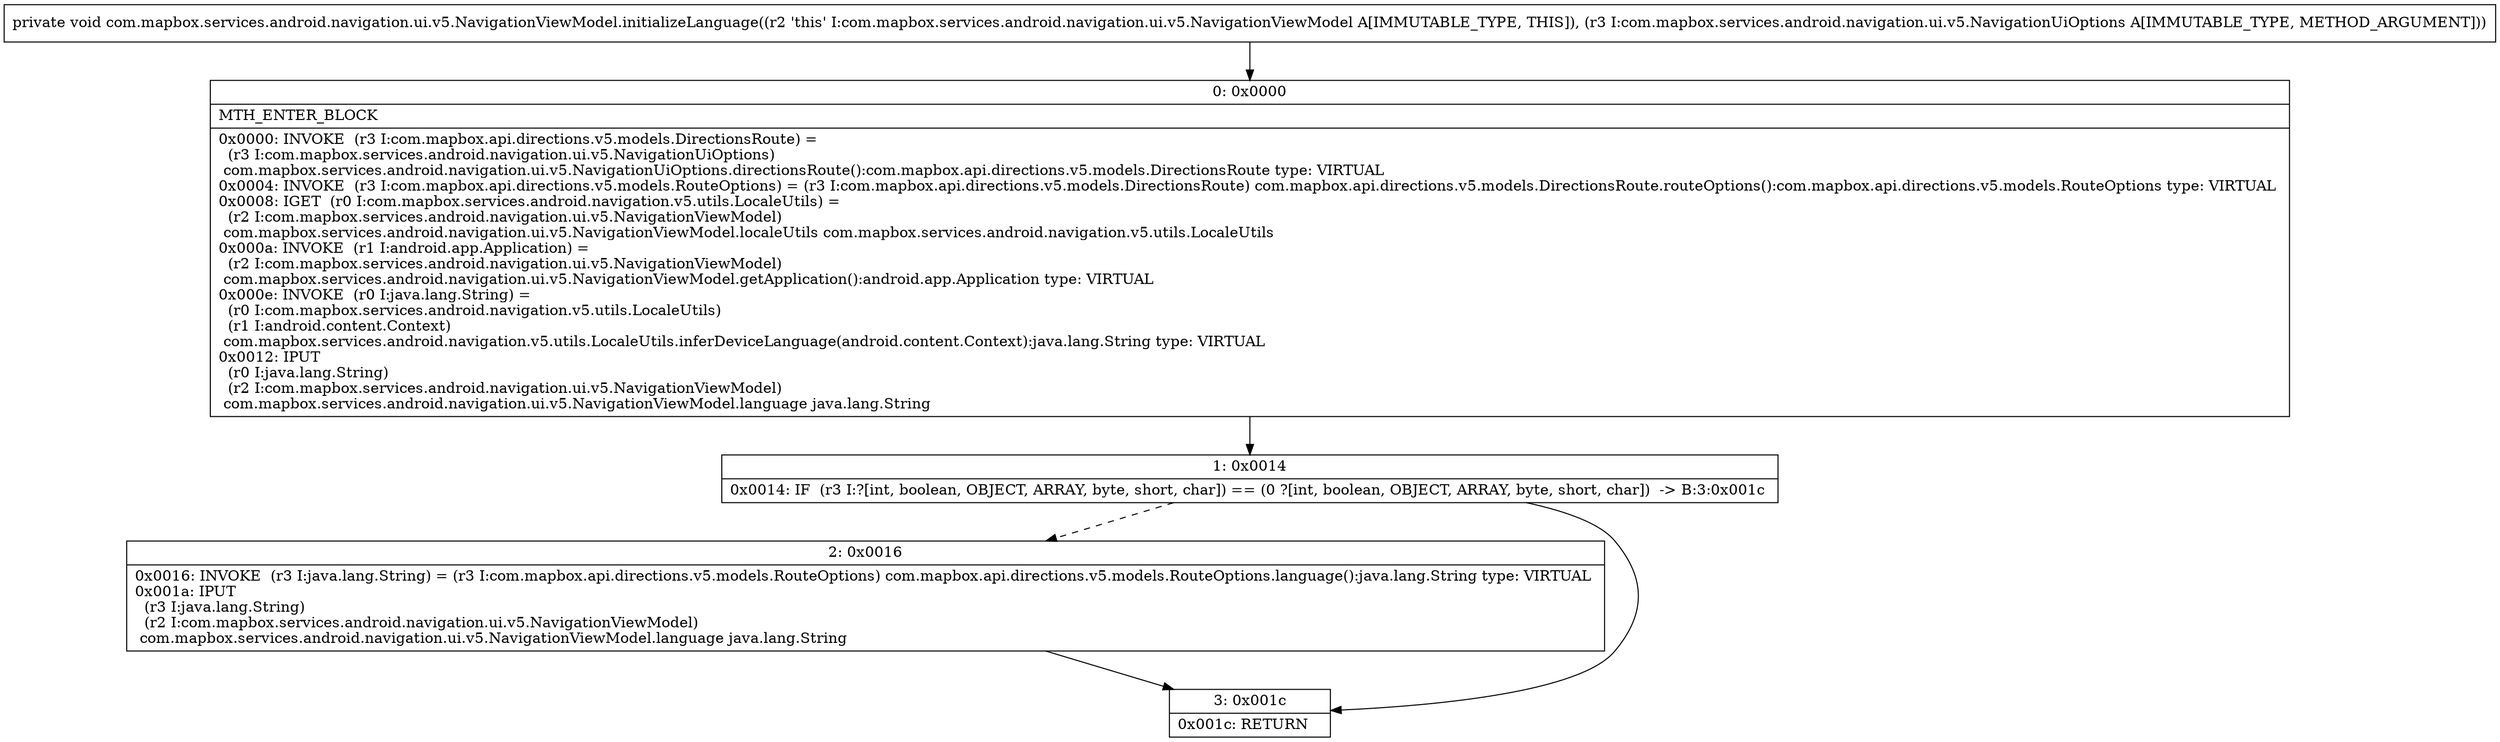 digraph "CFG forcom.mapbox.services.android.navigation.ui.v5.NavigationViewModel.initializeLanguage(Lcom\/mapbox\/services\/android\/navigation\/ui\/v5\/NavigationUiOptions;)V" {
Node_0 [shape=record,label="{0\:\ 0x0000|MTH_ENTER_BLOCK\l|0x0000: INVOKE  (r3 I:com.mapbox.api.directions.v5.models.DirectionsRoute) = \l  (r3 I:com.mapbox.services.android.navigation.ui.v5.NavigationUiOptions)\l com.mapbox.services.android.navigation.ui.v5.NavigationUiOptions.directionsRoute():com.mapbox.api.directions.v5.models.DirectionsRoute type: VIRTUAL \l0x0004: INVOKE  (r3 I:com.mapbox.api.directions.v5.models.RouteOptions) = (r3 I:com.mapbox.api.directions.v5.models.DirectionsRoute) com.mapbox.api.directions.v5.models.DirectionsRoute.routeOptions():com.mapbox.api.directions.v5.models.RouteOptions type: VIRTUAL \l0x0008: IGET  (r0 I:com.mapbox.services.android.navigation.v5.utils.LocaleUtils) = \l  (r2 I:com.mapbox.services.android.navigation.ui.v5.NavigationViewModel)\l com.mapbox.services.android.navigation.ui.v5.NavigationViewModel.localeUtils com.mapbox.services.android.navigation.v5.utils.LocaleUtils \l0x000a: INVOKE  (r1 I:android.app.Application) = \l  (r2 I:com.mapbox.services.android.navigation.ui.v5.NavigationViewModel)\l com.mapbox.services.android.navigation.ui.v5.NavigationViewModel.getApplication():android.app.Application type: VIRTUAL \l0x000e: INVOKE  (r0 I:java.lang.String) = \l  (r0 I:com.mapbox.services.android.navigation.v5.utils.LocaleUtils)\l  (r1 I:android.content.Context)\l com.mapbox.services.android.navigation.v5.utils.LocaleUtils.inferDeviceLanguage(android.content.Context):java.lang.String type: VIRTUAL \l0x0012: IPUT  \l  (r0 I:java.lang.String)\l  (r2 I:com.mapbox.services.android.navigation.ui.v5.NavigationViewModel)\l com.mapbox.services.android.navigation.ui.v5.NavigationViewModel.language java.lang.String \l}"];
Node_1 [shape=record,label="{1\:\ 0x0014|0x0014: IF  (r3 I:?[int, boolean, OBJECT, ARRAY, byte, short, char]) == (0 ?[int, boolean, OBJECT, ARRAY, byte, short, char])  \-\> B:3:0x001c \l}"];
Node_2 [shape=record,label="{2\:\ 0x0016|0x0016: INVOKE  (r3 I:java.lang.String) = (r3 I:com.mapbox.api.directions.v5.models.RouteOptions) com.mapbox.api.directions.v5.models.RouteOptions.language():java.lang.String type: VIRTUAL \l0x001a: IPUT  \l  (r3 I:java.lang.String)\l  (r2 I:com.mapbox.services.android.navigation.ui.v5.NavigationViewModel)\l com.mapbox.services.android.navigation.ui.v5.NavigationViewModel.language java.lang.String \l}"];
Node_3 [shape=record,label="{3\:\ 0x001c|0x001c: RETURN   \l}"];
MethodNode[shape=record,label="{private void com.mapbox.services.android.navigation.ui.v5.NavigationViewModel.initializeLanguage((r2 'this' I:com.mapbox.services.android.navigation.ui.v5.NavigationViewModel A[IMMUTABLE_TYPE, THIS]), (r3 I:com.mapbox.services.android.navigation.ui.v5.NavigationUiOptions A[IMMUTABLE_TYPE, METHOD_ARGUMENT])) }"];
MethodNode -> Node_0;
Node_0 -> Node_1;
Node_1 -> Node_2[style=dashed];
Node_1 -> Node_3;
Node_2 -> Node_3;
}

